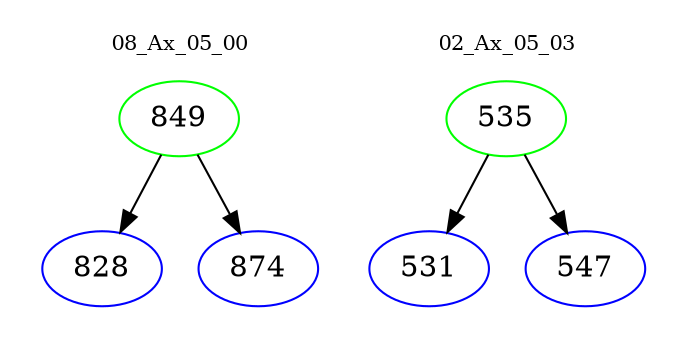 digraph{
subgraph cluster_0 {
color = white
label = "08_Ax_05_00";
fontsize=10;
T0_849 [label="849", color="green"]
T0_849 -> T0_828 [color="black"]
T0_828 [label="828", color="blue"]
T0_849 -> T0_874 [color="black"]
T0_874 [label="874", color="blue"]
}
subgraph cluster_1 {
color = white
label = "02_Ax_05_03";
fontsize=10;
T1_535 [label="535", color="green"]
T1_535 -> T1_531 [color="black"]
T1_531 [label="531", color="blue"]
T1_535 -> T1_547 [color="black"]
T1_547 [label="547", color="blue"]
}
}
